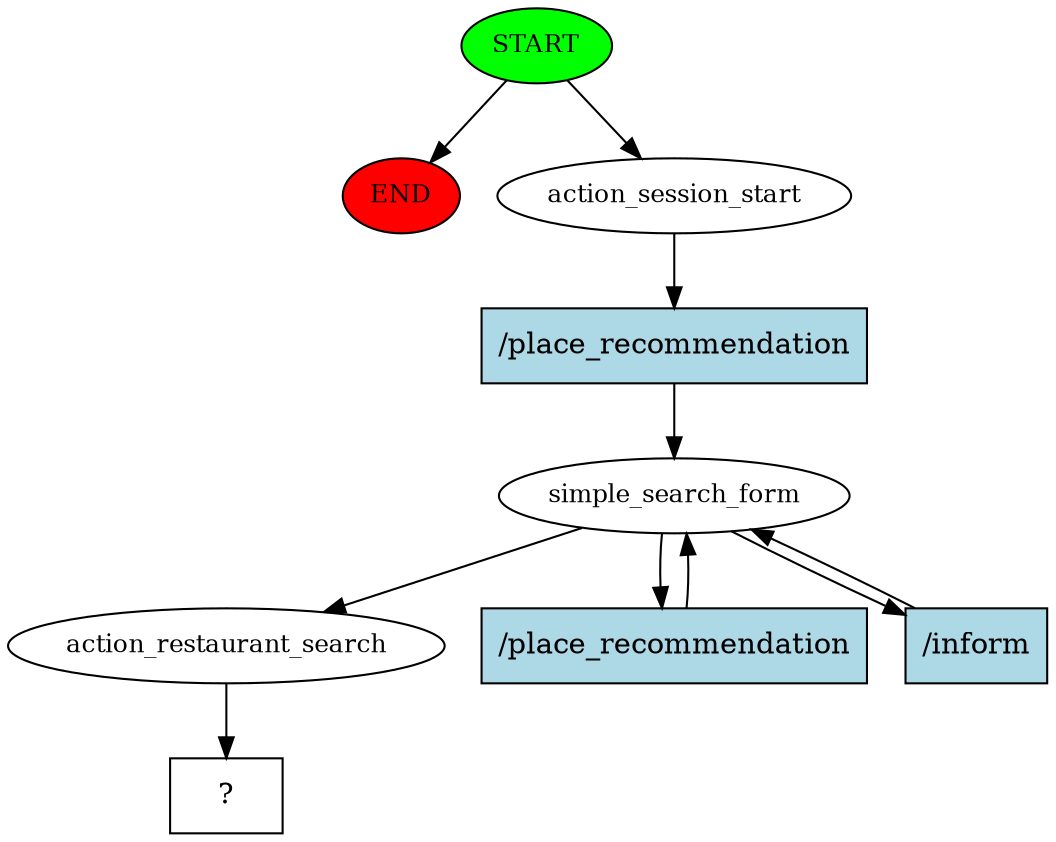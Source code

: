 digraph  {
0 [class="start active", fillcolor=green, fontsize=12, label=START, style=filled];
"-1" [class=end, fillcolor=red, fontsize=12, label=END, style=filled];
1 [class=active, fontsize=12, label=action_session_start];
2 [class=active, fontsize=12, label=simple_search_form];
5 [class=active, fontsize=12, label=action_restaurant_search];
6 [class="intent dashed active", label="  ?  ", shape=rect];
7 [class="intent active", fillcolor=lightblue, label="/place_recommendation", shape=rect, style=filled];
8 [class="intent active", fillcolor=lightblue, label="/place_recommendation", shape=rect, style=filled];
9 [class="intent active", fillcolor=lightblue, label="/inform", shape=rect, style=filled];
0 -> "-1"  [class="", key=NONE, label=""];
0 -> 1  [class=active, key=NONE, label=""];
1 -> 7  [class=active, key=0];
2 -> 5  [class=active, key=NONE, label=""];
2 -> 8  [class=active, key=0];
2 -> 9  [class=active, key=0];
5 -> 6  [class=active, key=NONE, label=""];
7 -> 2  [class=active, key=0];
8 -> 2  [class=active, key=0];
9 -> 2  [class=active, key=0];
}
